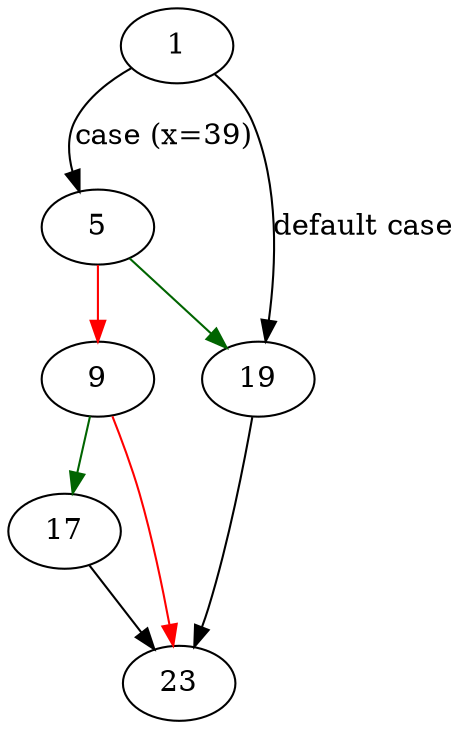 strict digraph "vstrtoimax" {
	// Node definitions.
	1 [entry=true];
	5;
	19;
	9;
	17;
	23;

	// Edge definitions.
	1 -> 5 [
		cond="case (x=39)"
		label="case (x=39)"
	];
	1 -> 19 [
		cond="default case"
		label="default case"
	];
	5 -> 19 [
		color=darkgreen
		cond=true
	];
	5 -> 9 [
		color=red
		cond=false
	];
	19 -> 23;
	9 -> 17 [
		color=darkgreen
		cond=true
	];
	9 -> 23 [
		color=red
		cond=false
	];
	17 -> 23;
}